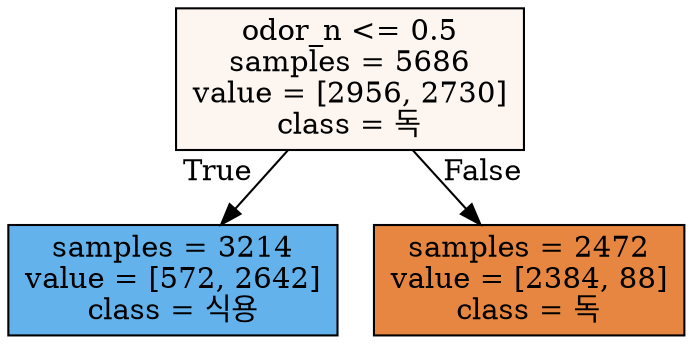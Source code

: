 digraph Tree {
node [shape=box, style="filled", color="black"] ;
0 [label="odor_n <= 0.5\nsamples = 5686\nvalue = [2956, 2730]\nclass = 독", fillcolor="#fdf5f0"] ;
1 [label="samples = 3214\nvalue = [572, 2642]\nclass = 식용", fillcolor="#64b2eb"] ;
0 -> 1 [labeldistance=2.5, labelangle=45, headlabel="True"] ;
2 [label="samples = 2472\nvalue = [2384, 88]\nclass = 독", fillcolor="#e68640"] ;
0 -> 2 [labeldistance=2.5, labelangle=-45, headlabel="False"] ;
}